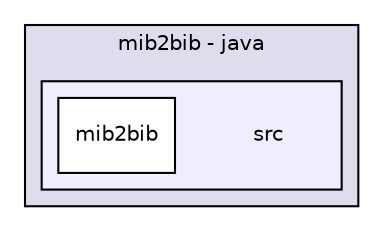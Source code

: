 digraph "C:/Users/mainuser/Desktop/School/SeniorProject/EthKitTCP/Microchip/TCPIP Stack/Utilities/Source/mib2bib - java/src" {
  compound=true
  node [ fontsize="10", fontname="Helvetica"];
  edge [ labelfontsize="10", labelfontname="Helvetica"];
  subgraph clusterdir_0f31e17d7fa3d74fce0d6747fb317d67 {
    graph [ bgcolor="#ddddee", pencolor="black", label="mib2bib - java" fontname="Helvetica", fontsize="10", URL="dir_0f31e17d7fa3d74fce0d6747fb317d67.html"]
  subgraph clusterdir_adb5d13525d2c37aab6473594ebe45d4 {
    graph [ bgcolor="#eeeeff", pencolor="black", label="" URL="dir_adb5d13525d2c37aab6473594ebe45d4.html"];
    dir_adb5d13525d2c37aab6473594ebe45d4 [shape=plaintext label="src"];
    dir_87aefc1237a9a659876b616297e5f2fd [shape=box label="mib2bib" color="black" fillcolor="white" style="filled" URL="dir_87aefc1237a9a659876b616297e5f2fd.html"];
  }
  }
}
